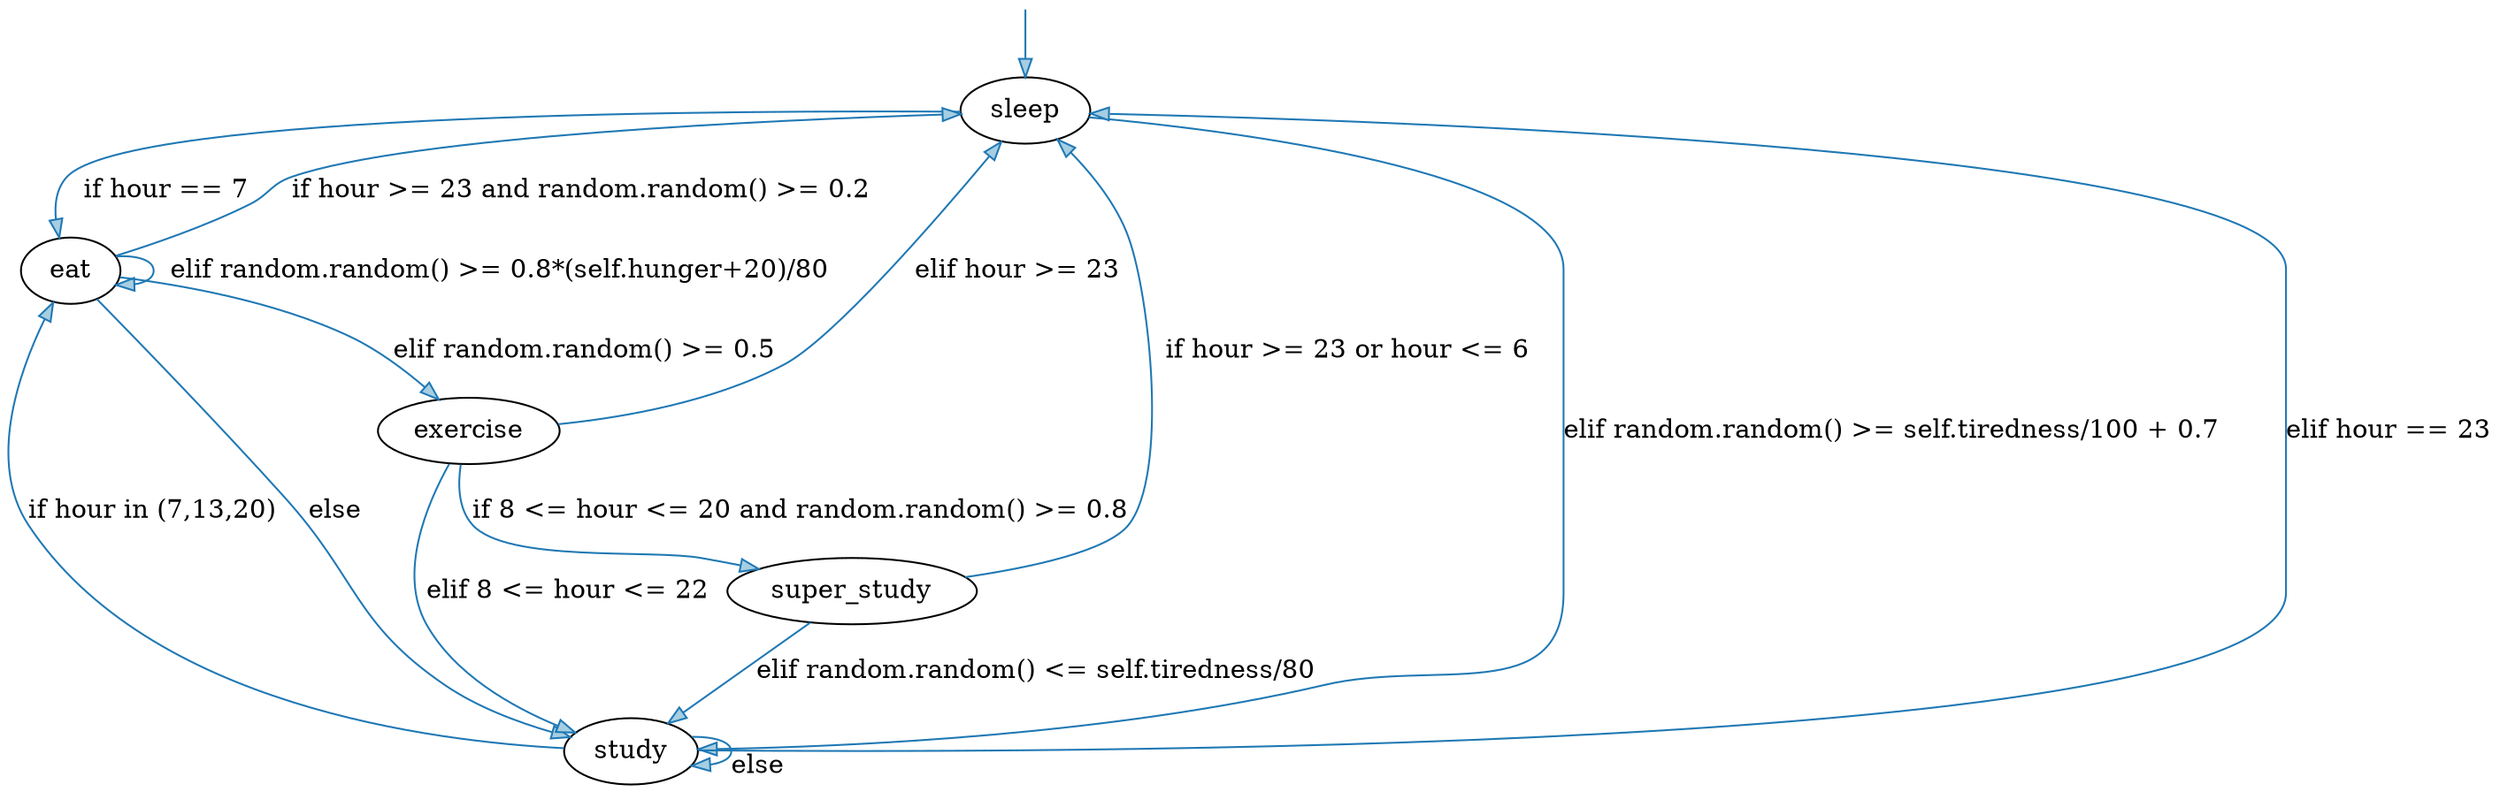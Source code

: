 digraph {
    start_ [label= "", shape=none, height=.0, width=.0]
    start_ -> sleep [fillcolor="#a6cee3" color="#1f78b4"]
    sleep -> eat [fillcolor="#a6cee3" color="#1f78b4" label="  if hour == 7"]
    sleep -> study [fillcolor="#a6cee3" color="#1f78b4" label="elif random.random() >= self.tiredness/100 + 0.7"]
    
    eat -> sleep [fillcolor="#a6cee3" color="#1f78b4" label="if hour >= 23 and random.random() >= 0.2"]
    eat -> eat [fillcolor="#a6cee3" color="#1f78b4" label="  elif random.random() >= 0.8*(self.hunger+20)/80"]
    eat -> exercise [fillcolor="#a6cee3" color="#1f78b4" label="elif random.random() >= 0.5"]
    eat -> study [fillcolor="#a6cee3" color="#1f78b4" label="else"]
    
    study -> eat [fillcolor="#a6cee3" color="#1f78b4" label="if hour in (7,13,20)"]
    study -> sleep [fillcolor="#a6cee3" color="#1f78b4" label="elif hour == 23"]
    study -> study [fillcolor="#a6cee3" color="#1f78b4" label="\nelse"]
    
    exercise -> super_study [fillcolor="#a6cee3" color="#1f78b4" label="if 8 <= hour <= 20 and random.random() >= 0.8"]
    exercise -> study [fillcolor="#a6cee3" color="#1f78b4" label="elif 8 <= hour <= 22"]
    exercise -> sleep [fillcolor="#a6cee3" color="#1f78b4" label="elif hour >= 23"]
    
    super_study -> sleep [fillcolor="#a6cee3" color="#1f78b4" label="  if hour >= 23 or hour <= 6"]
    super_study -> study [fillcolor="#a6cee3" color="#1f78b4" label="elif random.random() <= self.tiredness/80"]
}